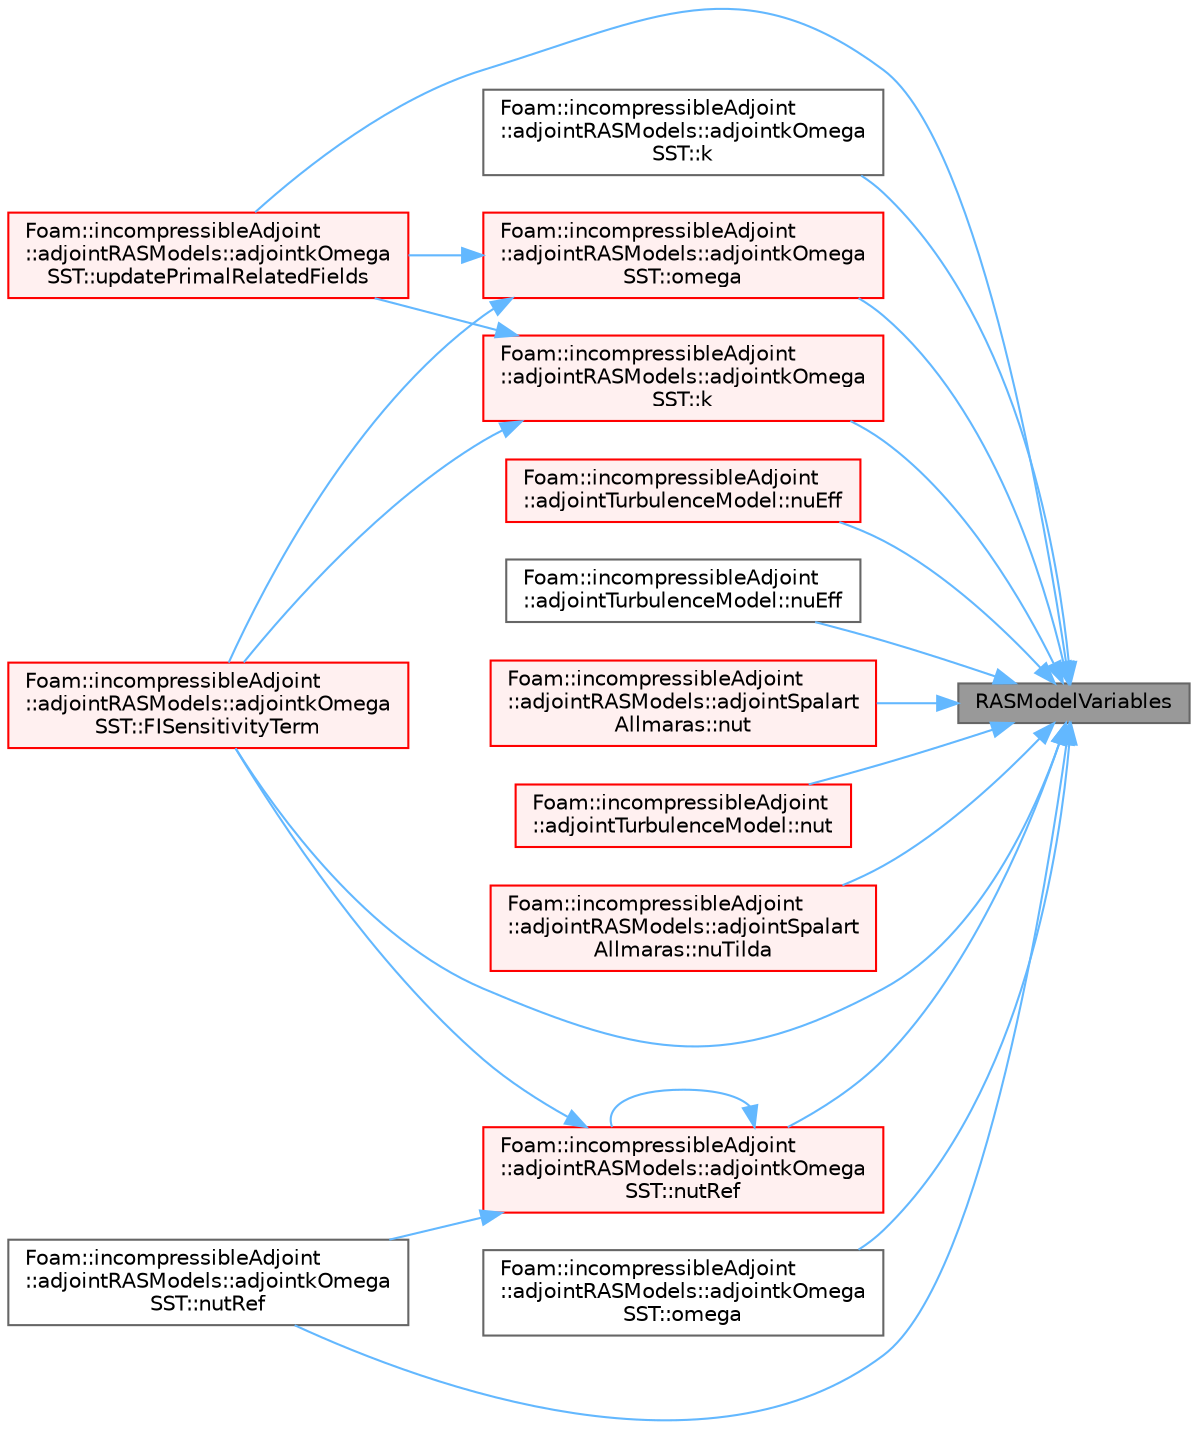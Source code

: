 digraph "RASModelVariables"
{
 // LATEX_PDF_SIZE
  bgcolor="transparent";
  edge [fontname=Helvetica,fontsize=10,labelfontname=Helvetica,labelfontsize=10];
  node [fontname=Helvetica,fontsize=10,shape=box,height=0.2,width=0.4];
  rankdir="RL";
  Node1 [id="Node000001",label="RASModelVariables",height=0.2,width=0.4,color="gray40", fillcolor="grey60", style="filled", fontcolor="black",tooltip=" "];
  Node1 -> Node2 [id="edge1_Node000001_Node000002",dir="back",color="steelblue1",style="solid",tooltip=" "];
  Node2 [id="Node000002",label="Foam::incompressibleAdjoint\l::adjointRASModels::adjointkOmega\lSST::FISensitivityTerm",height=0.2,width=0.4,color="red", fillcolor="#FFF0F0", style="filled",URL="$classFoam_1_1incompressibleAdjoint_1_1adjointRASModels_1_1adjointkOmegaSST.html#a0bab0b8eba8a6c1d833a0d962ae7cd8a",tooltip=" "];
  Node1 -> Node4 [id="edge2_Node000001_Node000004",dir="back",color="steelblue1",style="solid",tooltip=" "];
  Node4 [id="Node000004",label="Foam::incompressibleAdjoint\l::adjointRASModels::adjointkOmega\lSST::k",height=0.2,width=0.4,color="grey40", fillcolor="white", style="filled",URL="$classFoam_1_1incompressibleAdjoint_1_1adjointRASModels_1_1adjointkOmegaSST.html#ac1d1d76d0ec68410e556d78b2293dc71",tooltip=" "];
  Node1 -> Node5 [id="edge3_Node000001_Node000005",dir="back",color="steelblue1",style="solid",tooltip=" "];
  Node5 [id="Node000005",label="Foam::incompressibleAdjoint\l::adjointRASModels::adjointkOmega\lSST::k",height=0.2,width=0.4,color="red", fillcolor="#FFF0F0", style="filled",URL="$classFoam_1_1incompressibleAdjoint_1_1adjointRASModels_1_1adjointkOmegaSST.html#a840677747e4d4f11b01c50660ad94186",tooltip=" "];
  Node5 -> Node2 [id="edge4_Node000005_Node000002",dir="back",color="steelblue1",style="solid",tooltip=" "];
  Node5 -> Node19 [id="edge5_Node000005_Node000019",dir="back",color="steelblue1",style="solid",tooltip=" "];
  Node19 [id="Node000019",label="Foam::incompressibleAdjoint\l::adjointRASModels::adjointkOmega\lSST::updatePrimalRelatedFields",height=0.2,width=0.4,color="red", fillcolor="#FFF0F0", style="filled",URL="$classFoam_1_1incompressibleAdjoint_1_1adjointRASModels_1_1adjointkOmegaSST.html#a4dcce4d3976f413371589fd8db0923ea",tooltip=" "];
  Node1 -> Node44 [id="edge6_Node000001_Node000044",dir="back",color="steelblue1",style="solid",tooltip=" "];
  Node44 [id="Node000044",label="Foam::incompressibleAdjoint\l::adjointTurbulenceModel::nuEff",height=0.2,width=0.4,color="red", fillcolor="#FFF0F0", style="filled",URL="$classFoam_1_1incompressibleAdjoint_1_1adjointTurbulenceModel.html#a08a8420c467cefcdb2c99eb9737942df",tooltip=" "];
  Node1 -> Node51 [id="edge7_Node000001_Node000051",dir="back",color="steelblue1",style="solid",tooltip=" "];
  Node51 [id="Node000051",label="Foam::incompressibleAdjoint\l::adjointTurbulenceModel::nuEff",height=0.2,width=0.4,color="grey40", fillcolor="white", style="filled",URL="$classFoam_1_1incompressibleAdjoint_1_1adjointTurbulenceModel.html#aa513bbab02945fc2de59bb5d28319b7d",tooltip=" "];
  Node1 -> Node52 [id="edge8_Node000001_Node000052",dir="back",color="steelblue1",style="solid",tooltip=" "];
  Node52 [id="Node000052",label="Foam::incompressibleAdjoint\l::adjointRASModels::adjointSpalart\lAllmaras::nut",height=0.2,width=0.4,color="red", fillcolor="#FFF0F0", style="filled",URL="$classFoam_1_1incompressibleAdjoint_1_1adjointRASModels_1_1adjointSpalartAllmaras.html#abbf7ef6597c42fb8714415b69eff620e",tooltip=" "];
  Node1 -> Node53 [id="edge9_Node000001_Node000053",dir="back",color="steelblue1",style="solid",tooltip=" "];
  Node53 [id="Node000053",label="Foam::incompressibleAdjoint\l::adjointTurbulenceModel::nut",height=0.2,width=0.4,color="red", fillcolor="#FFF0F0", style="filled",URL="$classFoam_1_1incompressibleAdjoint_1_1adjointTurbulenceModel.html#af22b7409e818422e6499989e162f4ab7",tooltip=" "];
  Node1 -> Node61 [id="edge10_Node000001_Node000061",dir="back",color="steelblue1",style="solid",tooltip=" "];
  Node61 [id="Node000061",label="Foam::incompressibleAdjoint\l::adjointRASModels::adjointSpalart\lAllmaras::nuTilda",height=0.2,width=0.4,color="red", fillcolor="#FFF0F0", style="filled",URL="$classFoam_1_1incompressibleAdjoint_1_1adjointRASModels_1_1adjointSpalartAllmaras.html#a039f2d217e311869c27c7ddd8514d94f",tooltip=" "];
  Node1 -> Node89 [id="edge11_Node000001_Node000089",dir="back",color="steelblue1",style="solid",tooltip=" "];
  Node89 [id="Node000089",label="Foam::incompressibleAdjoint\l::adjointRASModels::adjointkOmega\lSST::nutRef",height=0.2,width=0.4,color="grey40", fillcolor="white", style="filled",URL="$classFoam_1_1incompressibleAdjoint_1_1adjointRASModels_1_1adjointkOmegaSST.html#a65aafa99f3e13e0474a1b5b212618e7b",tooltip=" "];
  Node1 -> Node90 [id="edge12_Node000001_Node000090",dir="back",color="steelblue1",style="solid",tooltip=" "];
  Node90 [id="Node000090",label="Foam::incompressibleAdjoint\l::adjointRASModels::adjointkOmega\lSST::nutRef",height=0.2,width=0.4,color="red", fillcolor="#FFF0F0", style="filled",URL="$classFoam_1_1incompressibleAdjoint_1_1adjointRASModels_1_1adjointkOmegaSST.html#ac32a83826c6cb2f78faf8ebd502a6376",tooltip=" "];
  Node90 -> Node2 [id="edge13_Node000090_Node000002",dir="back",color="steelblue1",style="solid",tooltip=" "];
  Node90 -> Node89 [id="edge14_Node000090_Node000089",dir="back",color="steelblue1",style="solid",tooltip=" "];
  Node90 -> Node90 [id="edge15_Node000090_Node000090",dir="back",color="steelblue1",style="solid",tooltip=" "];
  Node1 -> Node93 [id="edge16_Node000001_Node000093",dir="back",color="steelblue1",style="solid",tooltip=" "];
  Node93 [id="Node000093",label="Foam::incompressibleAdjoint\l::adjointRASModels::adjointkOmega\lSST::omega",height=0.2,width=0.4,color="grey40", fillcolor="white", style="filled",URL="$classFoam_1_1incompressibleAdjoint_1_1adjointRASModels_1_1adjointkOmegaSST.html#af9f863f71cee2553ebf64492ed4c970a",tooltip=" "];
  Node1 -> Node94 [id="edge17_Node000001_Node000094",dir="back",color="steelblue1",style="solid",tooltip=" "];
  Node94 [id="Node000094",label="Foam::incompressibleAdjoint\l::adjointRASModels::adjointkOmega\lSST::omega",height=0.2,width=0.4,color="red", fillcolor="#FFF0F0", style="filled",URL="$classFoam_1_1incompressibleAdjoint_1_1adjointRASModels_1_1adjointkOmegaSST.html#afbfd799702b484f6c2d026609bc5feb7",tooltip=" "];
  Node94 -> Node2 [id="edge18_Node000094_Node000002",dir="back",color="steelblue1",style="solid",tooltip=" "];
  Node94 -> Node19 [id="edge19_Node000094_Node000019",dir="back",color="steelblue1",style="solid",tooltip=" "];
  Node1 -> Node19 [id="edge20_Node000001_Node000019",dir="back",color="steelblue1",style="solid",tooltip=" "];
}
